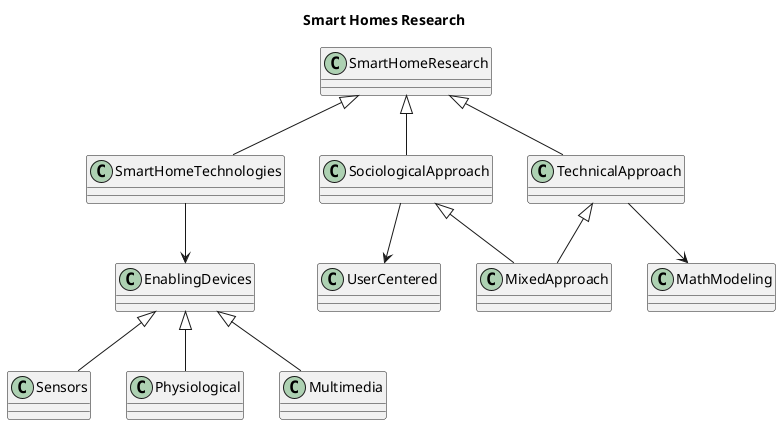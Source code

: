 @startuml

title Smart Homes Research

class SmartHomeResearch
class SmartHomeTechnologies
class EnablingDevices
class Sensors
class Physiological
class Multimedia
class SociologicalApproach
class TechnicalApproach
class MixedApproach
class UserCentered
class MathModeling

SmartHomeResearch <|-- SmartHomeTechnologies
SmartHomeTechnologies --> EnablingDevices
EnablingDevices <|-- Sensors
EnablingDevices <|-- Physiological
EnablingDevices <|-- Multimedia
SmartHomeResearch <|-- SociologicalApproach
SmartHomeResearch <|-- TechnicalApproach
SociologicalApproach <|-- MixedApproach
TechnicalApproach <|-- MixedApproach
SociologicalApproach --> UserCentered
TechnicalApproach --> MathModeling

@enduml
